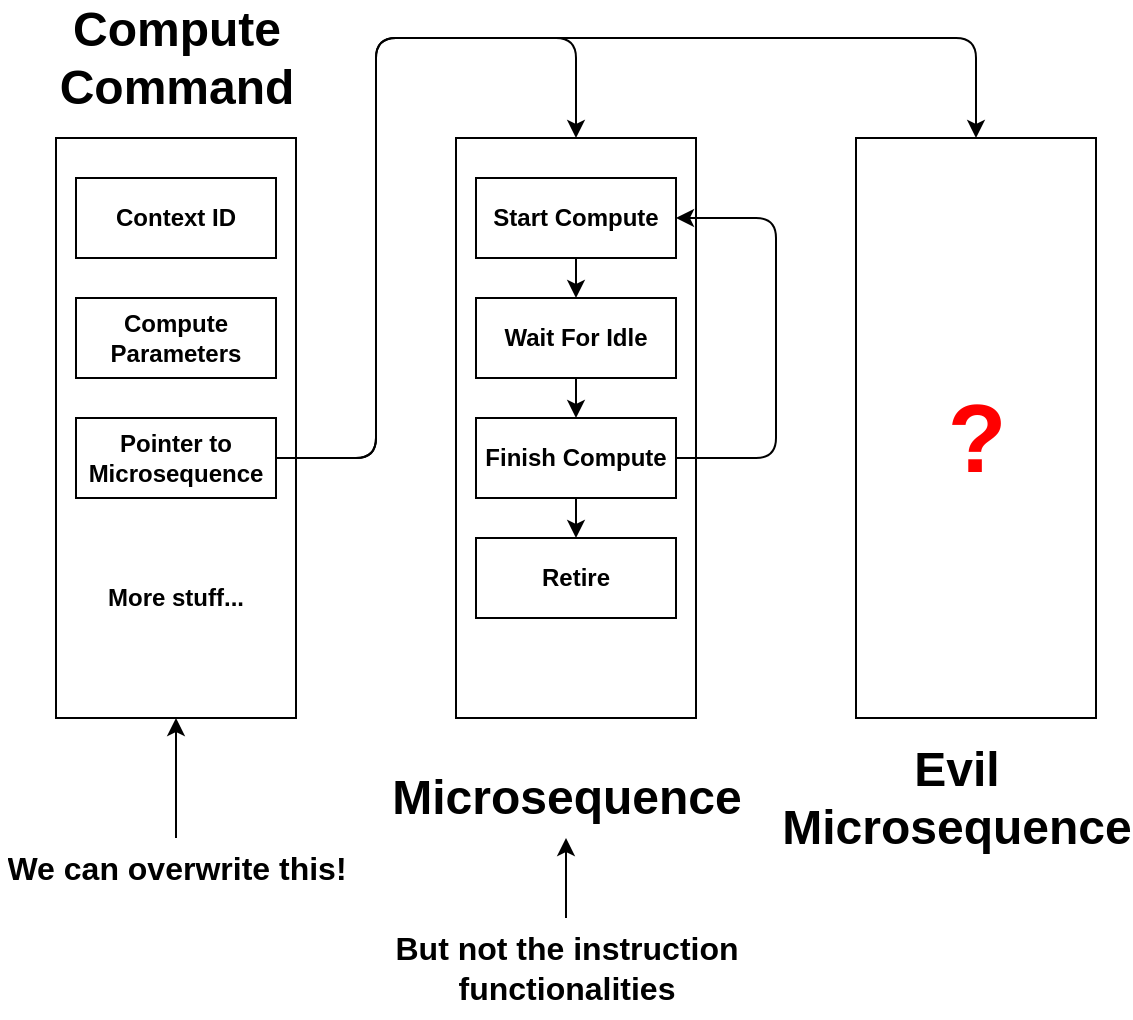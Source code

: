 <mxfile>
    <diagram id="pRiZTLNJBgBPn-G382EK" name="Page-1">
        <mxGraphModel dx="1315" dy="1118" grid="1" gridSize="10" guides="1" tooltips="1" connect="1" arrows="1" fold="1" page="1" pageScale="1" pageWidth="850" pageHeight="1100" math="0" shadow="0">
            <root>
                <mxCell id="0"/>
                <mxCell id="1" parent="0"/>
                <mxCell id="81" value="" style="rounded=0;whiteSpace=wrap;html=1;" vertex="1" parent="1">
                    <mxGeometry x="120" y="380" width="120" height="290" as="geometry"/>
                </mxCell>
                <mxCell id="82" value="" style="rounded=0;whiteSpace=wrap;html=1;" vertex="1" parent="1">
                    <mxGeometry x="320" y="380" width="120" height="290" as="geometry"/>
                </mxCell>
                <mxCell id="83" value="" style="rounded=0;whiteSpace=wrap;html=1;" vertex="1" parent="1">
                    <mxGeometry x="520" y="380" width="120" height="290" as="geometry"/>
                </mxCell>
                <mxCell id="84" value="Compute&lt;br&gt;Command" style="text;strokeColor=none;fillColor=none;html=1;fontSize=24;fontStyle=1;verticalAlign=middle;align=center;" vertex="1" parent="1">
                    <mxGeometry x="130" y="320" width="100" height="40" as="geometry"/>
                </mxCell>
                <mxCell id="86" value="Context ID" style="rounded=0;whiteSpace=wrap;html=1;fontStyle=1" vertex="1" parent="1">
                    <mxGeometry x="130" y="400" width="100" height="40" as="geometry"/>
                </mxCell>
                <mxCell id="87" value="Compute Parameters" style="rounded=0;whiteSpace=wrap;html=1;fontStyle=1" vertex="1" parent="1">
                    <mxGeometry x="130" y="460" width="100" height="40" as="geometry"/>
                </mxCell>
                <mxCell id="90" style="edgeStyle=none;html=1;exitX=1;exitY=0.5;exitDx=0;exitDy=0;entryX=0.5;entryY=0;entryDx=0;entryDy=0;" edge="1" parent="1" source="88" target="82">
                    <mxGeometry relative="1" as="geometry">
                        <Array as="points">
                            <mxPoint x="280" y="540"/>
                            <mxPoint x="280" y="330"/>
                            <mxPoint x="380" y="330"/>
                        </Array>
                    </mxGeometry>
                </mxCell>
                <mxCell id="91" style="edgeStyle=none;html=1;exitX=1;exitY=0.5;exitDx=0;exitDy=0;entryX=0.5;entryY=0;entryDx=0;entryDy=0;" edge="1" parent="1" source="88" target="83">
                    <mxGeometry relative="1" as="geometry">
                        <Array as="points">
                            <mxPoint x="280" y="540"/>
                            <mxPoint x="280" y="330"/>
                            <mxPoint x="580" y="330"/>
                        </Array>
                    </mxGeometry>
                </mxCell>
                <mxCell id="88" value="Pointer to Microsequence" style="rounded=0;whiteSpace=wrap;html=1;fontStyle=1" vertex="1" parent="1">
                    <mxGeometry x="130" y="520" width="100" height="40" as="geometry"/>
                </mxCell>
                <UserObject label="&lt;b&gt;More stuff...&lt;/b&gt;" placeholders="1" name="Variable" id="89">
                    <mxCell style="text;html=1;strokeColor=none;fillColor=none;align=center;verticalAlign=middle;whiteSpace=wrap;overflow=hidden;" vertex="1" parent="1">
                        <mxGeometry x="140" y="600" width="80" height="20" as="geometry"/>
                    </mxCell>
                </UserObject>
                <mxCell id="92" value="Microsequence" style="text;strokeColor=none;fillColor=none;html=1;fontSize=24;fontStyle=1;verticalAlign=middle;align=center;" vertex="1" parent="1">
                    <mxGeometry x="325" y="690" width="100" height="40" as="geometry"/>
                </mxCell>
                <mxCell id="93" value="Evil&lt;br&gt;Microsequence" style="text;strokeColor=none;fillColor=none;html=1;fontSize=24;fontStyle=1;verticalAlign=middle;align=center;" vertex="1" parent="1">
                    <mxGeometry x="520" y="690" width="100" height="40" as="geometry"/>
                </mxCell>
                <mxCell id="94" value="&lt;font style=&quot;font-size: 48px;&quot;&gt;?&lt;/font&gt;" style="text;strokeColor=none;fillColor=none;html=1;fontSize=24;fontStyle=1;verticalAlign=middle;align=center;fontColor=#FF0000;" vertex="1" parent="1">
                    <mxGeometry x="530" y="510" width="100" height="40" as="geometry"/>
                </mxCell>
                <mxCell id="100" style="edgeStyle=none;html=1;exitX=0.5;exitY=1;exitDx=0;exitDy=0;fontSize=48;" edge="1" parent="1" source="96" target="97">
                    <mxGeometry relative="1" as="geometry"/>
                </mxCell>
                <mxCell id="96" value="Start Compute" style="rounded=0;whiteSpace=wrap;html=1;fontStyle=1" vertex="1" parent="1">
                    <mxGeometry x="330" y="400" width="100" height="40" as="geometry"/>
                </mxCell>
                <mxCell id="101" style="edgeStyle=none;html=1;exitX=0.5;exitY=1;exitDx=0;exitDy=0;entryX=0.5;entryY=0;entryDx=0;entryDy=0;fontSize=48;" edge="1" parent="1" source="97" target="98">
                    <mxGeometry relative="1" as="geometry"/>
                </mxCell>
                <mxCell id="97" value="Wait For Idle" style="rounded=0;whiteSpace=wrap;html=1;fontStyle=1" vertex="1" parent="1">
                    <mxGeometry x="330" y="460" width="100" height="40" as="geometry"/>
                </mxCell>
                <mxCell id="103" style="edgeStyle=none;html=1;exitX=0.5;exitY=1;exitDx=0;exitDy=0;entryX=0.5;entryY=0;entryDx=0;entryDy=0;fontSize=48;" edge="1" parent="1" source="98" target="99">
                    <mxGeometry relative="1" as="geometry"/>
                </mxCell>
                <mxCell id="104" style="edgeStyle=none;html=1;exitX=1;exitY=0.5;exitDx=0;exitDy=0;entryX=1;entryY=0.5;entryDx=0;entryDy=0;fontSize=48;" edge="1" parent="1" source="98" target="96">
                    <mxGeometry relative="1" as="geometry">
                        <Array as="points">
                            <mxPoint x="480" y="540"/>
                            <mxPoint x="480" y="420"/>
                        </Array>
                    </mxGeometry>
                </mxCell>
                <mxCell id="98" value="Finish Compute" style="rounded=0;whiteSpace=wrap;html=1;fontStyle=1" vertex="1" parent="1">
                    <mxGeometry x="330" y="520" width="100" height="40" as="geometry"/>
                </mxCell>
                <mxCell id="99" value="Retire" style="rounded=0;whiteSpace=wrap;html=1;fontStyle=1" vertex="1" parent="1">
                    <mxGeometry x="330" y="580" width="100" height="40" as="geometry"/>
                </mxCell>
                <mxCell id="107" value="" style="edgeStyle=none;html=1;fontSize=16;entryX=0.5;entryY=1;entryDx=0;entryDy=0;" edge="1" parent="1" source="106" target="81">
                    <mxGeometry relative="1" as="geometry">
                        <mxPoint x="180" y="680" as="targetPoint"/>
                    </mxGeometry>
                </mxCell>
                <UserObject label="&lt;font style=&quot;font-size: 16px;&quot;&gt;We can overwrite this!&lt;/font&gt;" placeholders="1" name="Variable" id="106">
                    <mxCell style="text;html=1;strokeColor=none;fillColor=none;align=center;verticalAlign=middle;whiteSpace=wrap;overflow=hidden;fontSize=16;fontStyle=1" vertex="1" parent="1">
                        <mxGeometry x="92.5" y="730" width="175" height="30" as="geometry"/>
                    </mxCell>
                </UserObject>
                <mxCell id="109" value="" style="edgeStyle=none;html=1;fontSize=16;" edge="1" parent="1" source="108" target="92">
                    <mxGeometry relative="1" as="geometry"/>
                </mxCell>
                <UserObject label="&lt;font style=&quot;font-size: 16px;&quot;&gt;But not the instruction functionalities&lt;/font&gt;" placeholders="1" name="Variable" id="108">
                    <mxCell style="text;html=1;strokeColor=none;fillColor=none;align=center;verticalAlign=middle;whiteSpace=wrap;overflow=hidden;fontSize=16;fontStyle=1" vertex="1" parent="1">
                        <mxGeometry x="287.5" y="770" width="175" height="50" as="geometry"/>
                    </mxCell>
                </UserObject>
            </root>
        </mxGraphModel>
    </diagram>
</mxfile>